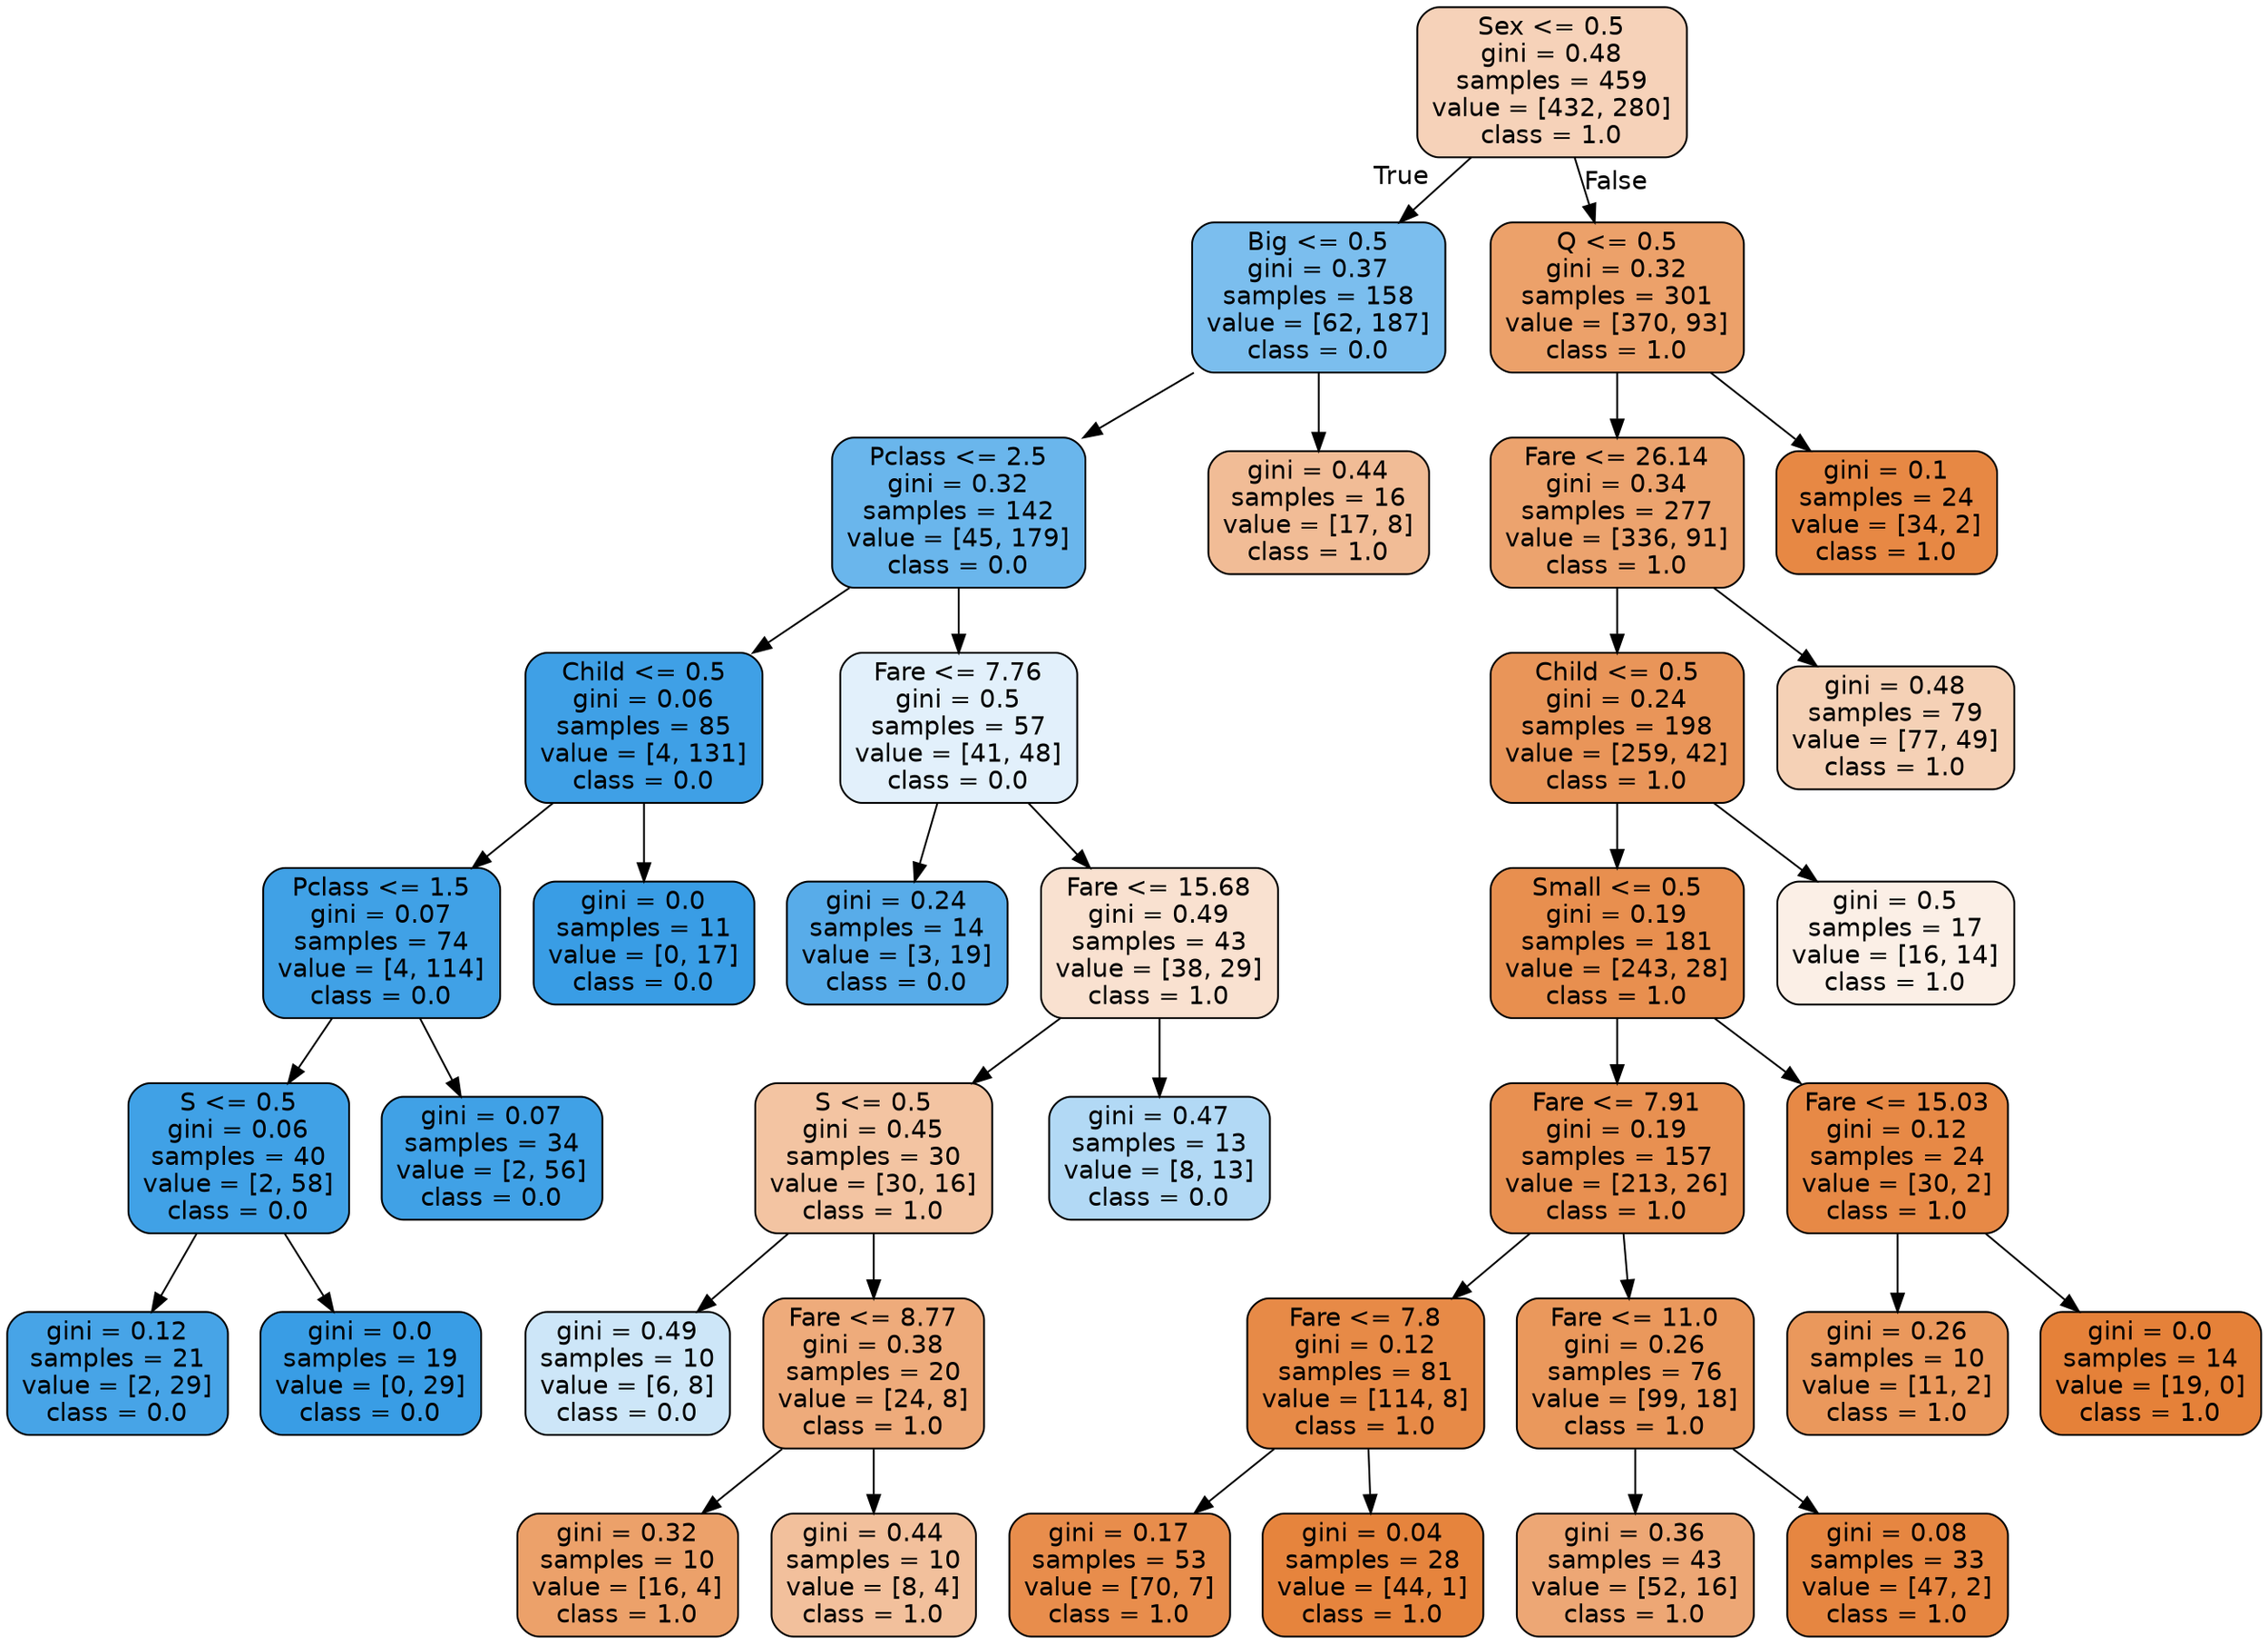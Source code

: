 digraph Tree {
node [shape=box, style="filled, rounded", color="black", fontname=helvetica] ;
edge [fontname=helvetica] ;
0 [label="Sex <= 0.5\ngini = 0.48\nsamples = 459\nvalue = [432, 280]\nclass = 1.0", fillcolor="#e581395a"] ;
1 [label="Big <= 0.5\ngini = 0.37\nsamples = 158\nvalue = [62, 187]\nclass = 0.0", fillcolor="#399de5aa"] ;
0 -> 1 [labeldistance=2.5, labelangle=45, headlabel="True"] ;
2 [label="Pclass <= 2.5\ngini = 0.32\nsamples = 142\nvalue = [45, 179]\nclass = 0.0", fillcolor="#399de5bf"] ;
1 -> 2 ;
3 [label="Child <= 0.5\ngini = 0.06\nsamples = 85\nvalue = [4, 131]\nclass = 0.0", fillcolor="#399de5f7"] ;
2 -> 3 ;
4 [label="Pclass <= 1.5\ngini = 0.07\nsamples = 74\nvalue = [4, 114]\nclass = 0.0", fillcolor="#399de5f6"] ;
3 -> 4 ;
5 [label="S <= 0.5\ngini = 0.06\nsamples = 40\nvalue = [2, 58]\nclass = 0.0", fillcolor="#399de5f6"] ;
4 -> 5 ;
6 [label="gini = 0.12\nsamples = 21\nvalue = [2, 29]\nclass = 0.0", fillcolor="#399de5ed"] ;
5 -> 6 ;
7 [label="gini = 0.0\nsamples = 19\nvalue = [0, 29]\nclass = 0.0", fillcolor="#399de5ff"] ;
5 -> 7 ;
8 [label="gini = 0.07\nsamples = 34\nvalue = [2, 56]\nclass = 0.0", fillcolor="#399de5f6"] ;
4 -> 8 ;
9 [label="gini = 0.0\nsamples = 11\nvalue = [0, 17]\nclass = 0.0", fillcolor="#399de5ff"] ;
3 -> 9 ;
10 [label="Fare <= 7.76\ngini = 0.5\nsamples = 57\nvalue = [41, 48]\nclass = 0.0", fillcolor="#399de525"] ;
2 -> 10 ;
11 [label="gini = 0.24\nsamples = 14\nvalue = [3, 19]\nclass = 0.0", fillcolor="#399de5d7"] ;
10 -> 11 ;
12 [label="Fare <= 15.68\ngini = 0.49\nsamples = 43\nvalue = [38, 29]\nclass = 1.0", fillcolor="#e581393c"] ;
10 -> 12 ;
13 [label="S <= 0.5\ngini = 0.45\nsamples = 30\nvalue = [30, 16]\nclass = 1.0", fillcolor="#e5813977"] ;
12 -> 13 ;
14 [label="gini = 0.49\nsamples = 10\nvalue = [6, 8]\nclass = 0.0", fillcolor="#399de540"] ;
13 -> 14 ;
15 [label="Fare <= 8.77\ngini = 0.38\nsamples = 20\nvalue = [24, 8]\nclass = 1.0", fillcolor="#e58139aa"] ;
13 -> 15 ;
16 [label="gini = 0.32\nsamples = 10\nvalue = [16, 4]\nclass = 1.0", fillcolor="#e58139bf"] ;
15 -> 16 ;
17 [label="gini = 0.44\nsamples = 10\nvalue = [8, 4]\nclass = 1.0", fillcolor="#e581397f"] ;
15 -> 17 ;
18 [label="gini = 0.47\nsamples = 13\nvalue = [8, 13]\nclass = 0.0", fillcolor="#399de562"] ;
12 -> 18 ;
19 [label="gini = 0.44\nsamples = 16\nvalue = [17, 8]\nclass = 1.0", fillcolor="#e5813987"] ;
1 -> 19 ;
20 [label="Q <= 0.5\ngini = 0.32\nsamples = 301\nvalue = [370, 93]\nclass = 1.0", fillcolor="#e58139bf"] ;
0 -> 20 [labeldistance=2.5, labelangle=-45, headlabel="False"] ;
21 [label="Fare <= 26.14\ngini = 0.34\nsamples = 277\nvalue = [336, 91]\nclass = 1.0", fillcolor="#e58139ba"] ;
20 -> 21 ;
22 [label="Child <= 0.5\ngini = 0.24\nsamples = 198\nvalue = [259, 42]\nclass = 1.0", fillcolor="#e58139d6"] ;
21 -> 22 ;
23 [label="Small <= 0.5\ngini = 0.19\nsamples = 181\nvalue = [243, 28]\nclass = 1.0", fillcolor="#e58139e2"] ;
22 -> 23 ;
24 [label="Fare <= 7.91\ngini = 0.19\nsamples = 157\nvalue = [213, 26]\nclass = 1.0", fillcolor="#e58139e0"] ;
23 -> 24 ;
25 [label="Fare <= 7.8\ngini = 0.12\nsamples = 81\nvalue = [114, 8]\nclass = 1.0", fillcolor="#e58139ed"] ;
24 -> 25 ;
26 [label="gini = 0.17\nsamples = 53\nvalue = [70, 7]\nclass = 1.0", fillcolor="#e58139e6"] ;
25 -> 26 ;
27 [label="gini = 0.04\nsamples = 28\nvalue = [44, 1]\nclass = 1.0", fillcolor="#e58139f9"] ;
25 -> 27 ;
28 [label="Fare <= 11.0\ngini = 0.26\nsamples = 76\nvalue = [99, 18]\nclass = 1.0", fillcolor="#e58139d1"] ;
24 -> 28 ;
29 [label="gini = 0.36\nsamples = 43\nvalue = [52, 16]\nclass = 1.0", fillcolor="#e58139b1"] ;
28 -> 29 ;
30 [label="gini = 0.08\nsamples = 33\nvalue = [47, 2]\nclass = 1.0", fillcolor="#e58139f4"] ;
28 -> 30 ;
31 [label="Fare <= 15.03\ngini = 0.12\nsamples = 24\nvalue = [30, 2]\nclass = 1.0", fillcolor="#e58139ee"] ;
23 -> 31 ;
32 [label="gini = 0.26\nsamples = 10\nvalue = [11, 2]\nclass = 1.0", fillcolor="#e58139d1"] ;
31 -> 32 ;
33 [label="gini = 0.0\nsamples = 14\nvalue = [19, 0]\nclass = 1.0", fillcolor="#e58139ff"] ;
31 -> 33 ;
34 [label="gini = 0.5\nsamples = 17\nvalue = [16, 14]\nclass = 1.0", fillcolor="#e5813920"] ;
22 -> 34 ;
35 [label="gini = 0.48\nsamples = 79\nvalue = [77, 49]\nclass = 1.0", fillcolor="#e581395d"] ;
21 -> 35 ;
36 [label="gini = 0.1\nsamples = 24\nvalue = [34, 2]\nclass = 1.0", fillcolor="#e58139f0"] ;
20 -> 36 ;
}